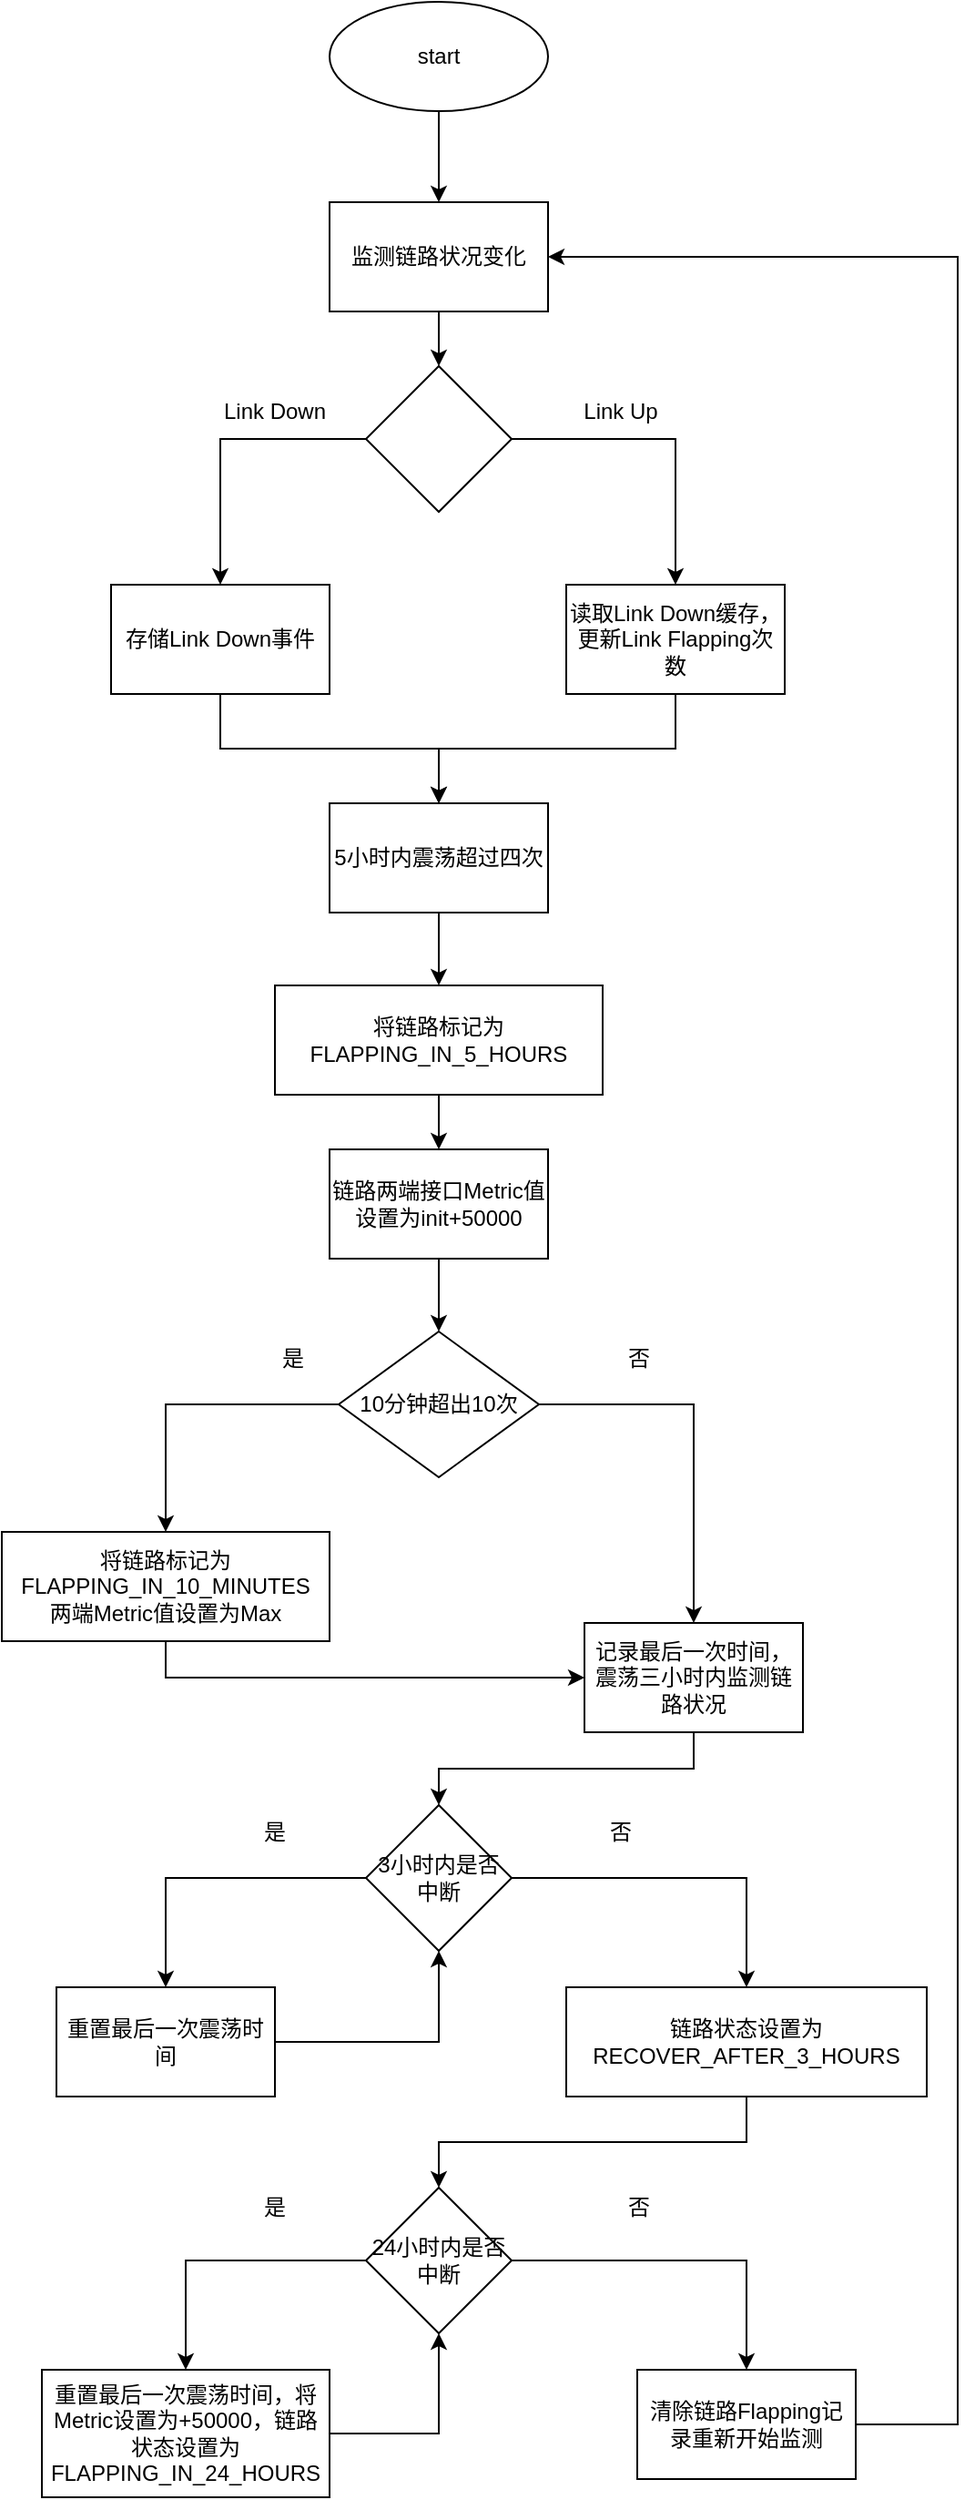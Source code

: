 <mxfile version="21.0.2" type="github">
  <diagram id="C5RBs43oDa-KdzZeNtuy" name="Page-1">
    <mxGraphModel dx="1265" dy="673" grid="1" gridSize="10" guides="1" tooltips="1" connect="1" arrows="1" fold="1" page="1" pageScale="1" pageWidth="583" pageHeight="827" math="0" shadow="0">
      <root>
        <mxCell id="WIyWlLk6GJQsqaUBKTNV-0" />
        <mxCell id="WIyWlLk6GJQsqaUBKTNV-1" parent="WIyWlLk6GJQsqaUBKTNV-0" />
        <mxCell id="flgQ8N4auqFFRh5ke0pL-4" style="edgeStyle=orthogonalEdgeStyle;rounded=0;orthogonalLoop=1;jettySize=auto;html=1;exitX=0.5;exitY=1;exitDx=0;exitDy=0;entryX=0.5;entryY=0;entryDx=0;entryDy=0;" edge="1" parent="WIyWlLk6GJQsqaUBKTNV-1" source="flgQ8N4auqFFRh5ke0pL-2" target="flgQ8N4auqFFRh5ke0pL-3">
          <mxGeometry relative="1" as="geometry" />
        </mxCell>
        <mxCell id="flgQ8N4auqFFRh5ke0pL-2" value="start" style="ellipse;whiteSpace=wrap;html=1;" vertex="1" parent="WIyWlLk6GJQsqaUBKTNV-1">
          <mxGeometry x="225" y="30" width="120" height="60" as="geometry" />
        </mxCell>
        <mxCell id="flgQ8N4auqFFRh5ke0pL-6" style="edgeStyle=orthogonalEdgeStyle;rounded=0;orthogonalLoop=1;jettySize=auto;html=1;" edge="1" parent="WIyWlLk6GJQsqaUBKTNV-1" source="flgQ8N4auqFFRh5ke0pL-3" target="flgQ8N4auqFFRh5ke0pL-5">
          <mxGeometry relative="1" as="geometry" />
        </mxCell>
        <mxCell id="flgQ8N4auqFFRh5ke0pL-3" value="监测链路状况变化" style="rounded=0;whiteSpace=wrap;html=1;" vertex="1" parent="WIyWlLk6GJQsqaUBKTNV-1">
          <mxGeometry x="225" y="140" width="120" height="60" as="geometry" />
        </mxCell>
        <mxCell id="flgQ8N4auqFFRh5ke0pL-9" style="edgeStyle=orthogonalEdgeStyle;rounded=0;orthogonalLoop=1;jettySize=auto;html=1;exitX=1;exitY=0.5;exitDx=0;exitDy=0;" edge="1" parent="WIyWlLk6GJQsqaUBKTNV-1" source="flgQ8N4auqFFRh5ke0pL-5" target="flgQ8N4auqFFRh5ke0pL-8">
          <mxGeometry relative="1" as="geometry" />
        </mxCell>
        <mxCell id="flgQ8N4auqFFRh5ke0pL-10" style="edgeStyle=orthogonalEdgeStyle;rounded=0;orthogonalLoop=1;jettySize=auto;html=1;exitX=0;exitY=0.5;exitDx=0;exitDy=0;entryX=0.5;entryY=0;entryDx=0;entryDy=0;" edge="1" parent="WIyWlLk6GJQsqaUBKTNV-1" source="flgQ8N4auqFFRh5ke0pL-5" target="flgQ8N4auqFFRh5ke0pL-7">
          <mxGeometry relative="1" as="geometry" />
        </mxCell>
        <mxCell id="flgQ8N4auqFFRh5ke0pL-5" value="" style="rhombus;whiteSpace=wrap;html=1;" vertex="1" parent="WIyWlLk6GJQsqaUBKTNV-1">
          <mxGeometry x="245" y="230" width="80" height="80" as="geometry" />
        </mxCell>
        <mxCell id="flgQ8N4auqFFRh5ke0pL-15" style="edgeStyle=orthogonalEdgeStyle;rounded=0;orthogonalLoop=1;jettySize=auto;html=1;exitX=0.5;exitY=1;exitDx=0;exitDy=0;entryX=0.5;entryY=0;entryDx=0;entryDy=0;" edge="1" parent="WIyWlLk6GJQsqaUBKTNV-1" source="flgQ8N4auqFFRh5ke0pL-7" target="flgQ8N4auqFFRh5ke0pL-14">
          <mxGeometry relative="1" as="geometry" />
        </mxCell>
        <mxCell id="flgQ8N4auqFFRh5ke0pL-7" value="存储Link Down事件" style="rounded=0;whiteSpace=wrap;html=1;" vertex="1" parent="WIyWlLk6GJQsqaUBKTNV-1">
          <mxGeometry x="105" y="350" width="120" height="60" as="geometry" />
        </mxCell>
        <mxCell id="flgQ8N4auqFFRh5ke0pL-16" style="edgeStyle=orthogonalEdgeStyle;rounded=0;orthogonalLoop=1;jettySize=auto;html=1;exitX=0.5;exitY=1;exitDx=0;exitDy=0;entryX=0.5;entryY=0;entryDx=0;entryDy=0;" edge="1" parent="WIyWlLk6GJQsqaUBKTNV-1" source="flgQ8N4auqFFRh5ke0pL-8" target="flgQ8N4auqFFRh5ke0pL-14">
          <mxGeometry relative="1" as="geometry" />
        </mxCell>
        <mxCell id="flgQ8N4auqFFRh5ke0pL-8" value="读取Link Down缓存，更新Link Flapping次数" style="rounded=0;whiteSpace=wrap;html=1;" vertex="1" parent="WIyWlLk6GJQsqaUBKTNV-1">
          <mxGeometry x="355" y="350" width="120" height="60" as="geometry" />
        </mxCell>
        <mxCell id="flgQ8N4auqFFRh5ke0pL-11" value="Link Down" style="text;strokeColor=none;align=center;fillColor=none;html=1;verticalAlign=middle;whiteSpace=wrap;rounded=0;" vertex="1" parent="WIyWlLk6GJQsqaUBKTNV-1">
          <mxGeometry x="165" y="240" width="60" height="30" as="geometry" />
        </mxCell>
        <mxCell id="flgQ8N4auqFFRh5ke0pL-12" value="Link Up" style="text;strokeColor=none;align=center;fillColor=none;html=1;verticalAlign=middle;whiteSpace=wrap;rounded=0;" vertex="1" parent="WIyWlLk6GJQsqaUBKTNV-1">
          <mxGeometry x="355" y="240" width="60" height="30" as="geometry" />
        </mxCell>
        <mxCell id="flgQ8N4auqFFRh5ke0pL-18" style="edgeStyle=orthogonalEdgeStyle;rounded=0;orthogonalLoop=1;jettySize=auto;html=1;entryX=0.5;entryY=0;entryDx=0;entryDy=0;" edge="1" parent="WIyWlLk6GJQsqaUBKTNV-1" source="flgQ8N4auqFFRh5ke0pL-14" target="flgQ8N4auqFFRh5ke0pL-17">
          <mxGeometry relative="1" as="geometry" />
        </mxCell>
        <mxCell id="flgQ8N4auqFFRh5ke0pL-14" value="5小时内震荡超过四次" style="rounded=0;whiteSpace=wrap;html=1;" vertex="1" parent="WIyWlLk6GJQsqaUBKTNV-1">
          <mxGeometry x="225" y="470" width="120" height="60" as="geometry" />
        </mxCell>
        <mxCell id="flgQ8N4auqFFRh5ke0pL-20" value="" style="edgeStyle=orthogonalEdgeStyle;rounded=0;orthogonalLoop=1;jettySize=auto;html=1;" edge="1" parent="WIyWlLk6GJQsqaUBKTNV-1" source="flgQ8N4auqFFRh5ke0pL-17" target="flgQ8N4auqFFRh5ke0pL-19">
          <mxGeometry relative="1" as="geometry" />
        </mxCell>
        <mxCell id="flgQ8N4auqFFRh5ke0pL-17" value="将链路标记为FLAPPING_IN_5_HOURS" style="rounded=0;whiteSpace=wrap;html=1;" vertex="1" parent="WIyWlLk6GJQsqaUBKTNV-1">
          <mxGeometry x="195" y="570" width="180" height="60" as="geometry" />
        </mxCell>
        <mxCell id="flgQ8N4auqFFRh5ke0pL-22" value="" style="edgeStyle=orthogonalEdgeStyle;rounded=0;orthogonalLoop=1;jettySize=auto;html=1;" edge="1" parent="WIyWlLk6GJQsqaUBKTNV-1" source="flgQ8N4auqFFRh5ke0pL-19" target="flgQ8N4auqFFRh5ke0pL-21">
          <mxGeometry relative="1" as="geometry" />
        </mxCell>
        <mxCell id="flgQ8N4auqFFRh5ke0pL-19" value="链路两端接口Metric值设置为init+50000" style="whiteSpace=wrap;html=1;rounded=0;" vertex="1" parent="WIyWlLk6GJQsqaUBKTNV-1">
          <mxGeometry x="225" y="660" width="120" height="60" as="geometry" />
        </mxCell>
        <mxCell id="flgQ8N4auqFFRh5ke0pL-24" value="" style="edgeStyle=orthogonalEdgeStyle;rounded=0;orthogonalLoop=1;jettySize=auto;html=1;" edge="1" parent="WIyWlLk6GJQsqaUBKTNV-1" source="flgQ8N4auqFFRh5ke0pL-21" target="flgQ8N4auqFFRh5ke0pL-23">
          <mxGeometry relative="1" as="geometry" />
        </mxCell>
        <mxCell id="flgQ8N4auqFFRh5ke0pL-28" style="edgeStyle=orthogonalEdgeStyle;rounded=0;orthogonalLoop=1;jettySize=auto;html=1;exitX=1;exitY=0.5;exitDx=0;exitDy=0;" edge="1" parent="WIyWlLk6GJQsqaUBKTNV-1" source="flgQ8N4auqFFRh5ke0pL-21" target="flgQ8N4auqFFRh5ke0pL-26">
          <mxGeometry relative="1" as="geometry" />
        </mxCell>
        <mxCell id="flgQ8N4auqFFRh5ke0pL-21" value="10分钟超出10次" style="rhombus;whiteSpace=wrap;html=1;rounded=0;" vertex="1" parent="WIyWlLk6GJQsqaUBKTNV-1">
          <mxGeometry x="230" y="760" width="110" height="80" as="geometry" />
        </mxCell>
        <mxCell id="flgQ8N4auqFFRh5ke0pL-30" style="edgeStyle=orthogonalEdgeStyle;rounded=0;orthogonalLoop=1;jettySize=auto;html=1;exitX=0.5;exitY=1;exitDx=0;exitDy=0;" edge="1" parent="WIyWlLk6GJQsqaUBKTNV-1" source="flgQ8N4auqFFRh5ke0pL-23" target="flgQ8N4auqFFRh5ke0pL-26">
          <mxGeometry relative="1" as="geometry" />
        </mxCell>
        <mxCell id="flgQ8N4auqFFRh5ke0pL-23" value="将链路标记为FLAPPING_IN_10_MINUTES&lt;br&gt;两端Metric值设置为Max" style="whiteSpace=wrap;html=1;rounded=0;" vertex="1" parent="WIyWlLk6GJQsqaUBKTNV-1">
          <mxGeometry x="45" y="870" width="180" height="60" as="geometry" />
        </mxCell>
        <mxCell id="flgQ8N4auqFFRh5ke0pL-25" value="是" style="text;strokeColor=none;align=center;fillColor=none;html=1;verticalAlign=middle;whiteSpace=wrap;rounded=0;" vertex="1" parent="WIyWlLk6GJQsqaUBKTNV-1">
          <mxGeometry x="175" y="760" width="60" height="30" as="geometry" />
        </mxCell>
        <mxCell id="flgQ8N4auqFFRh5ke0pL-34" style="edgeStyle=orthogonalEdgeStyle;rounded=0;orthogonalLoop=1;jettySize=auto;html=1;exitX=0.5;exitY=1;exitDx=0;exitDy=0;entryX=0.5;entryY=0;entryDx=0;entryDy=0;" edge="1" parent="WIyWlLk6GJQsqaUBKTNV-1" source="flgQ8N4auqFFRh5ke0pL-26" target="flgQ8N4auqFFRh5ke0pL-33">
          <mxGeometry relative="1" as="geometry" />
        </mxCell>
        <mxCell id="flgQ8N4auqFFRh5ke0pL-26" value="记录最后一次时间，震荡三小时内监测链路状况" style="rounded=0;whiteSpace=wrap;html=1;" vertex="1" parent="WIyWlLk6GJQsqaUBKTNV-1">
          <mxGeometry x="365" y="920" width="120" height="60" as="geometry" />
        </mxCell>
        <mxCell id="flgQ8N4auqFFRh5ke0pL-29" value="否" style="text;strokeColor=none;align=center;fillColor=none;html=1;verticalAlign=middle;whiteSpace=wrap;rounded=0;" vertex="1" parent="WIyWlLk6GJQsqaUBKTNV-1">
          <mxGeometry x="365" y="760" width="60" height="30" as="geometry" />
        </mxCell>
        <mxCell id="flgQ8N4auqFFRh5ke0pL-37" style="edgeStyle=orthogonalEdgeStyle;rounded=0;orthogonalLoop=1;jettySize=auto;html=1;exitX=1;exitY=0.5;exitDx=0;exitDy=0;entryX=0.5;entryY=0;entryDx=0;entryDy=0;" edge="1" parent="WIyWlLk6GJQsqaUBKTNV-1" source="flgQ8N4auqFFRh5ke0pL-33" target="flgQ8N4auqFFRh5ke0pL-36">
          <mxGeometry relative="1" as="geometry" />
        </mxCell>
        <mxCell id="flgQ8N4auqFFRh5ke0pL-39" style="edgeStyle=orthogonalEdgeStyle;rounded=0;orthogonalLoop=1;jettySize=auto;html=1;exitX=0;exitY=0.5;exitDx=0;exitDy=0;entryX=0.5;entryY=0;entryDx=0;entryDy=0;" edge="1" parent="WIyWlLk6GJQsqaUBKTNV-1" source="flgQ8N4auqFFRh5ke0pL-33" target="flgQ8N4auqFFRh5ke0pL-35">
          <mxGeometry relative="1" as="geometry" />
        </mxCell>
        <mxCell id="flgQ8N4auqFFRh5ke0pL-33" value="3小时内是否中断" style="rhombus;whiteSpace=wrap;html=1;" vertex="1" parent="WIyWlLk6GJQsqaUBKTNV-1">
          <mxGeometry x="245" y="1020" width="80" height="80" as="geometry" />
        </mxCell>
        <mxCell id="flgQ8N4auqFFRh5ke0pL-40" style="edgeStyle=orthogonalEdgeStyle;rounded=0;orthogonalLoop=1;jettySize=auto;html=1;exitX=1;exitY=0.5;exitDx=0;exitDy=0;" edge="1" parent="WIyWlLk6GJQsqaUBKTNV-1" source="flgQ8N4auqFFRh5ke0pL-35" target="flgQ8N4auqFFRh5ke0pL-33">
          <mxGeometry relative="1" as="geometry" />
        </mxCell>
        <mxCell id="flgQ8N4auqFFRh5ke0pL-35" value="重置最后一次震荡时间" style="rounded=0;whiteSpace=wrap;html=1;" vertex="1" parent="WIyWlLk6GJQsqaUBKTNV-1">
          <mxGeometry x="75" y="1120" width="120" height="60" as="geometry" />
        </mxCell>
        <mxCell id="flgQ8N4auqFFRh5ke0pL-45" style="edgeStyle=orthogonalEdgeStyle;rounded=0;orthogonalLoop=1;jettySize=auto;html=1;exitX=0.5;exitY=1;exitDx=0;exitDy=0;" edge="1" parent="WIyWlLk6GJQsqaUBKTNV-1" source="flgQ8N4auqFFRh5ke0pL-36" target="flgQ8N4auqFFRh5ke0pL-44">
          <mxGeometry relative="1" as="geometry" />
        </mxCell>
        <mxCell id="flgQ8N4auqFFRh5ke0pL-36" value="链路状态设置为RECOVER_AFTER_3_HOURS" style="rounded=0;whiteSpace=wrap;html=1;" vertex="1" parent="WIyWlLk6GJQsqaUBKTNV-1">
          <mxGeometry x="355" y="1120" width="198" height="60" as="geometry" />
        </mxCell>
        <mxCell id="flgQ8N4auqFFRh5ke0pL-41" value="是" style="text;strokeColor=none;align=center;fillColor=none;html=1;verticalAlign=middle;whiteSpace=wrap;rounded=0;" vertex="1" parent="WIyWlLk6GJQsqaUBKTNV-1">
          <mxGeometry x="165" y="1020" width="60" height="30" as="geometry" />
        </mxCell>
        <mxCell id="flgQ8N4auqFFRh5ke0pL-42" value="否" style="text;strokeColor=none;align=center;fillColor=none;html=1;verticalAlign=middle;whiteSpace=wrap;rounded=0;" vertex="1" parent="WIyWlLk6GJQsqaUBKTNV-1">
          <mxGeometry x="355" y="1020" width="60" height="30" as="geometry" />
        </mxCell>
        <mxCell id="flgQ8N4auqFFRh5ke0pL-47" style="edgeStyle=orthogonalEdgeStyle;rounded=0;orthogonalLoop=1;jettySize=auto;html=1;exitX=0;exitY=0.5;exitDx=0;exitDy=0;entryX=0.5;entryY=0;entryDx=0;entryDy=0;" edge="1" parent="WIyWlLk6GJQsqaUBKTNV-1" source="flgQ8N4auqFFRh5ke0pL-44" target="flgQ8N4auqFFRh5ke0pL-46">
          <mxGeometry relative="1" as="geometry" />
        </mxCell>
        <mxCell id="flgQ8N4auqFFRh5ke0pL-50" style="edgeStyle=orthogonalEdgeStyle;rounded=0;orthogonalLoop=1;jettySize=auto;html=1;entryX=0.5;entryY=0;entryDx=0;entryDy=0;" edge="1" parent="WIyWlLk6GJQsqaUBKTNV-1" source="flgQ8N4auqFFRh5ke0pL-44" target="flgQ8N4auqFFRh5ke0pL-49">
          <mxGeometry relative="1" as="geometry" />
        </mxCell>
        <mxCell id="flgQ8N4auqFFRh5ke0pL-44" value="24小时内是否中断" style="rhombus;whiteSpace=wrap;html=1;" vertex="1" parent="WIyWlLk6GJQsqaUBKTNV-1">
          <mxGeometry x="245" y="1230" width="80" height="80" as="geometry" />
        </mxCell>
        <mxCell id="flgQ8N4auqFFRh5ke0pL-53" style="edgeStyle=orthogonalEdgeStyle;rounded=0;orthogonalLoop=1;jettySize=auto;html=1;" edge="1" parent="WIyWlLk6GJQsqaUBKTNV-1" source="flgQ8N4auqFFRh5ke0pL-46" target="flgQ8N4auqFFRh5ke0pL-44">
          <mxGeometry relative="1" as="geometry" />
        </mxCell>
        <mxCell id="flgQ8N4auqFFRh5ke0pL-46" value="重置最后一次震荡时间，将Metric设置为+50000，链路状态设置为FLAPPING_IN_24_HOURS" style="rounded=0;whiteSpace=wrap;html=1;" vertex="1" parent="WIyWlLk6GJQsqaUBKTNV-1">
          <mxGeometry x="67" y="1330" width="158" height="70" as="geometry" />
        </mxCell>
        <mxCell id="flgQ8N4auqFFRh5ke0pL-48" value="是" style="text;strokeColor=none;align=center;fillColor=none;html=1;verticalAlign=middle;whiteSpace=wrap;rounded=0;" vertex="1" parent="WIyWlLk6GJQsqaUBKTNV-1">
          <mxGeometry x="165" y="1226" width="60" height="30" as="geometry" />
        </mxCell>
        <mxCell id="flgQ8N4auqFFRh5ke0pL-54" style="edgeStyle=orthogonalEdgeStyle;rounded=0;orthogonalLoop=1;jettySize=auto;html=1;entryX=1;entryY=0.5;entryDx=0;entryDy=0;" edge="1" parent="WIyWlLk6GJQsqaUBKTNV-1" source="flgQ8N4auqFFRh5ke0pL-49" target="flgQ8N4auqFFRh5ke0pL-3">
          <mxGeometry relative="1" as="geometry">
            <mxPoint x="560" y="390" as="targetPoint" />
            <Array as="points">
              <mxPoint x="570" y="1360" />
              <mxPoint x="570" y="170" />
            </Array>
          </mxGeometry>
        </mxCell>
        <mxCell id="flgQ8N4auqFFRh5ke0pL-49" value="清除链路Flapping记录重新开始监测" style="rounded=0;whiteSpace=wrap;html=1;" vertex="1" parent="WIyWlLk6GJQsqaUBKTNV-1">
          <mxGeometry x="394" y="1330" width="120" height="60" as="geometry" />
        </mxCell>
        <mxCell id="flgQ8N4auqFFRh5ke0pL-52" value="否" style="text;strokeColor=none;align=center;fillColor=none;html=1;verticalAlign=middle;whiteSpace=wrap;rounded=0;" vertex="1" parent="WIyWlLk6GJQsqaUBKTNV-1">
          <mxGeometry x="365" y="1226" width="60" height="30" as="geometry" />
        </mxCell>
      </root>
    </mxGraphModel>
  </diagram>
</mxfile>
